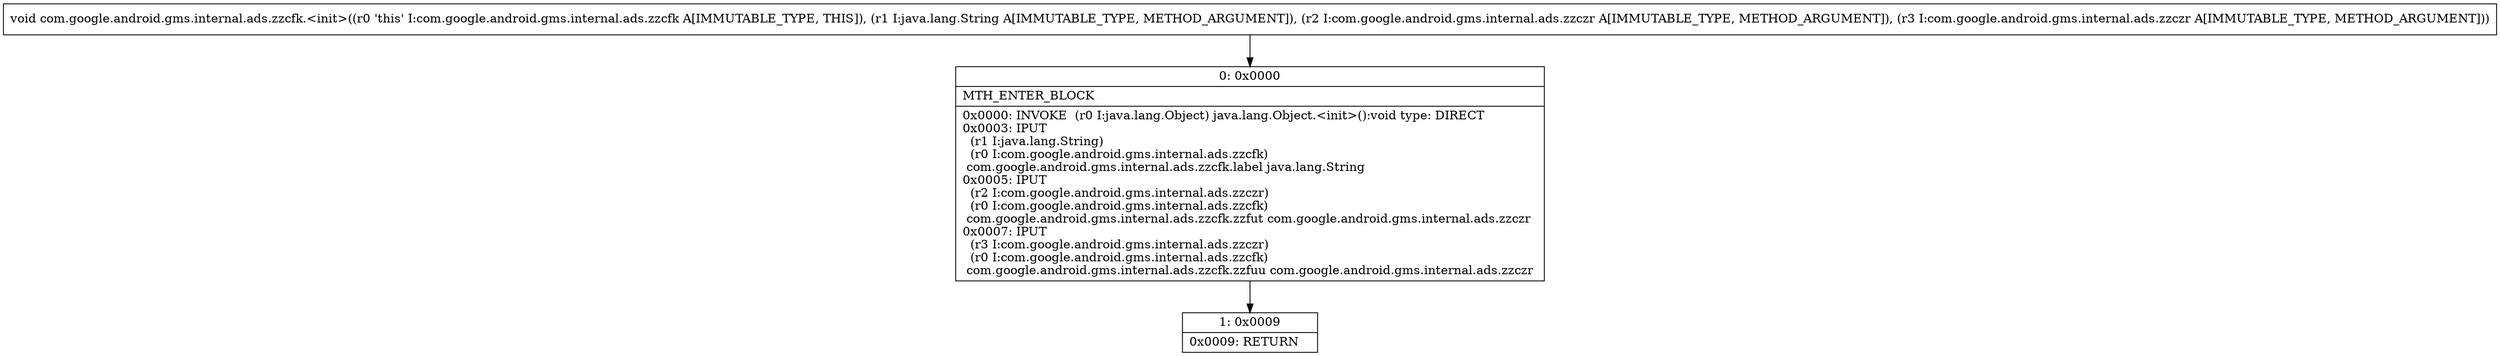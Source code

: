 digraph "CFG forcom.google.android.gms.internal.ads.zzcfk.\<init\>(Ljava\/lang\/String;Lcom\/google\/android\/gms\/internal\/ads\/zzczr;Lcom\/google\/android\/gms\/internal\/ads\/zzczr;)V" {
Node_0 [shape=record,label="{0\:\ 0x0000|MTH_ENTER_BLOCK\l|0x0000: INVOKE  (r0 I:java.lang.Object) java.lang.Object.\<init\>():void type: DIRECT \l0x0003: IPUT  \l  (r1 I:java.lang.String)\l  (r0 I:com.google.android.gms.internal.ads.zzcfk)\l com.google.android.gms.internal.ads.zzcfk.label java.lang.String \l0x0005: IPUT  \l  (r2 I:com.google.android.gms.internal.ads.zzczr)\l  (r0 I:com.google.android.gms.internal.ads.zzcfk)\l com.google.android.gms.internal.ads.zzcfk.zzfut com.google.android.gms.internal.ads.zzczr \l0x0007: IPUT  \l  (r3 I:com.google.android.gms.internal.ads.zzczr)\l  (r0 I:com.google.android.gms.internal.ads.zzcfk)\l com.google.android.gms.internal.ads.zzcfk.zzfuu com.google.android.gms.internal.ads.zzczr \l}"];
Node_1 [shape=record,label="{1\:\ 0x0009|0x0009: RETURN   \l}"];
MethodNode[shape=record,label="{void com.google.android.gms.internal.ads.zzcfk.\<init\>((r0 'this' I:com.google.android.gms.internal.ads.zzcfk A[IMMUTABLE_TYPE, THIS]), (r1 I:java.lang.String A[IMMUTABLE_TYPE, METHOD_ARGUMENT]), (r2 I:com.google.android.gms.internal.ads.zzczr A[IMMUTABLE_TYPE, METHOD_ARGUMENT]), (r3 I:com.google.android.gms.internal.ads.zzczr A[IMMUTABLE_TYPE, METHOD_ARGUMENT])) }"];
MethodNode -> Node_0;
Node_0 -> Node_1;
}

